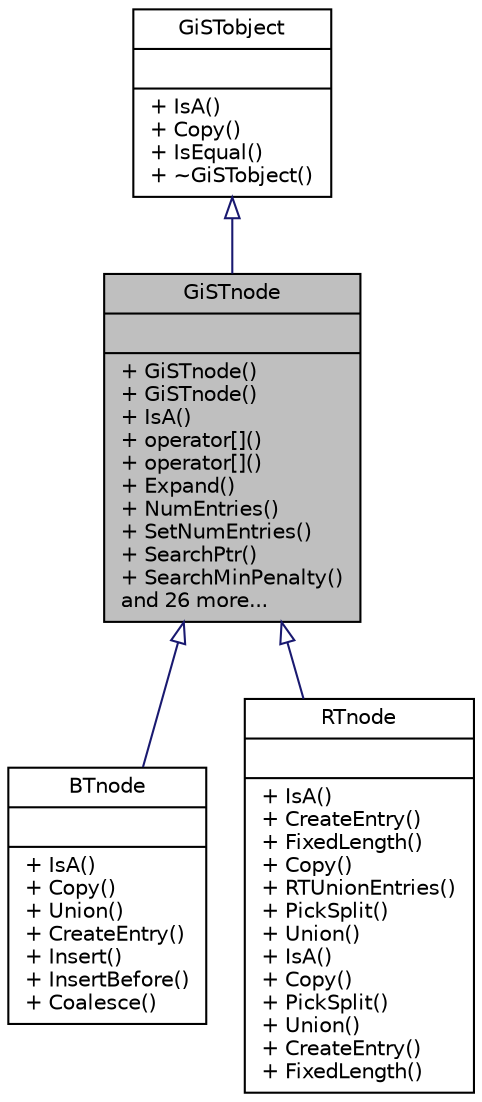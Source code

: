 digraph "GiSTnode"
{
 // INTERACTIVE_SVG=YES
 // LATEX_PDF_SIZE
  edge [fontname="Helvetica",fontsize="10",labelfontname="Helvetica",labelfontsize="10"];
  node [fontname="Helvetica",fontsize="10",shape=record];
  Node1 [label="{GiSTnode\n||+ GiSTnode()\l+ GiSTnode()\l+ IsA()\l+ operator[]()\l+ operator[]()\l+ Expand()\l+ NumEntries()\l+ SetNumEntries()\l+ SearchPtr()\l+ SearchMinPenalty()\land 26 more...\l}",height=0.2,width=0.4,color="black", fillcolor="grey75", style="filled", fontcolor="black",tooltip=" "];
  Node2 -> Node1 [dir="back",color="midnightblue",fontsize="10",style="solid",arrowtail="onormal",fontname="Helvetica"];
  Node2 [label="{GiSTobject\n||+ IsA()\l+ Copy()\l+ IsEqual()\l+ ~GiSTobject()\l}",height=0.2,width=0.4,color="black", fillcolor="white", style="filled",URL="$classGiSTobject.html",tooltip=" "];
  Node1 -> Node3 [dir="back",color="midnightblue",fontsize="10",style="solid",arrowtail="onormal",fontname="Helvetica"];
  Node3 [label="{BTnode\n||+ IsA()\l+ Copy()\l+ Union()\l+ CreateEntry()\l+ Insert()\l+ InsertBefore()\l+ Coalesce()\l}",height=0.2,width=0.4,color="black", fillcolor="white", style="filled",URL="$classBTnode.html",tooltip=" "];
  Node1 -> Node4 [dir="back",color="midnightblue",fontsize="10",style="solid",arrowtail="onormal",fontname="Helvetica"];
  Node4 [label="{RTnode\n||+ IsA()\l+ CreateEntry()\l+ FixedLength()\l+ Copy()\l+ RTUnionEntries()\l+ PickSplit()\l+ Union()\l+ IsA()\l+ Copy()\l+ PickSplit()\l+ Union()\l+ CreateEntry()\l+ FixedLength()\l}",height=0.2,width=0.4,color="black", fillcolor="white", style="filled",URL="$classRTnode.html",tooltip=" "];
}
